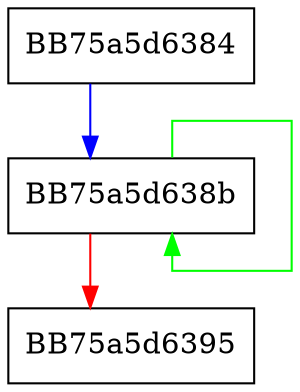 digraph initByCopy {
  node [shape="box"];
  graph [splines=ortho];
  BB75a5d6384 -> BB75a5d638b [color="blue"];
  BB75a5d638b -> BB75a5d638b [color="green"];
  BB75a5d638b -> BB75a5d6395 [color="red"];
}